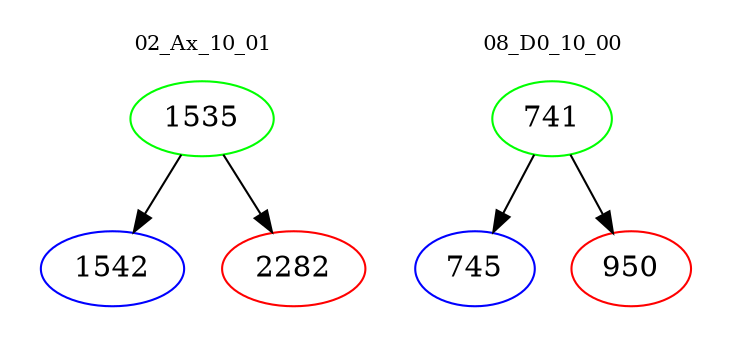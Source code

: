 digraph{
subgraph cluster_0 {
color = white
label = "02_Ax_10_01";
fontsize=10;
T0_1535 [label="1535", color="green"]
T0_1535 -> T0_1542 [color="black"]
T0_1542 [label="1542", color="blue"]
T0_1535 -> T0_2282 [color="black"]
T0_2282 [label="2282", color="red"]
}
subgraph cluster_1 {
color = white
label = "08_D0_10_00";
fontsize=10;
T1_741 [label="741", color="green"]
T1_741 -> T1_745 [color="black"]
T1_745 [label="745", color="blue"]
T1_741 -> T1_950 [color="black"]
T1_950 [label="950", color="red"]
}
}
